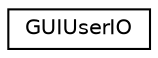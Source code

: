 digraph "Graphical Class Hierarchy"
{
  edge [fontname="Helvetica",fontsize="10",labelfontname="Helvetica",labelfontsize="10"];
  node [fontname="Helvetica",fontsize="10",shape=record];
  rankdir="LR";
  Node0 [label="GUIUserIO",height=0.2,width=0.4,color="black", fillcolor="white", style="filled",URL="$d0/d71/class_g_u_i_user_i_o.html",tooltip="Some OS-dependant functions to ease cliboard manipulation. "];
}
